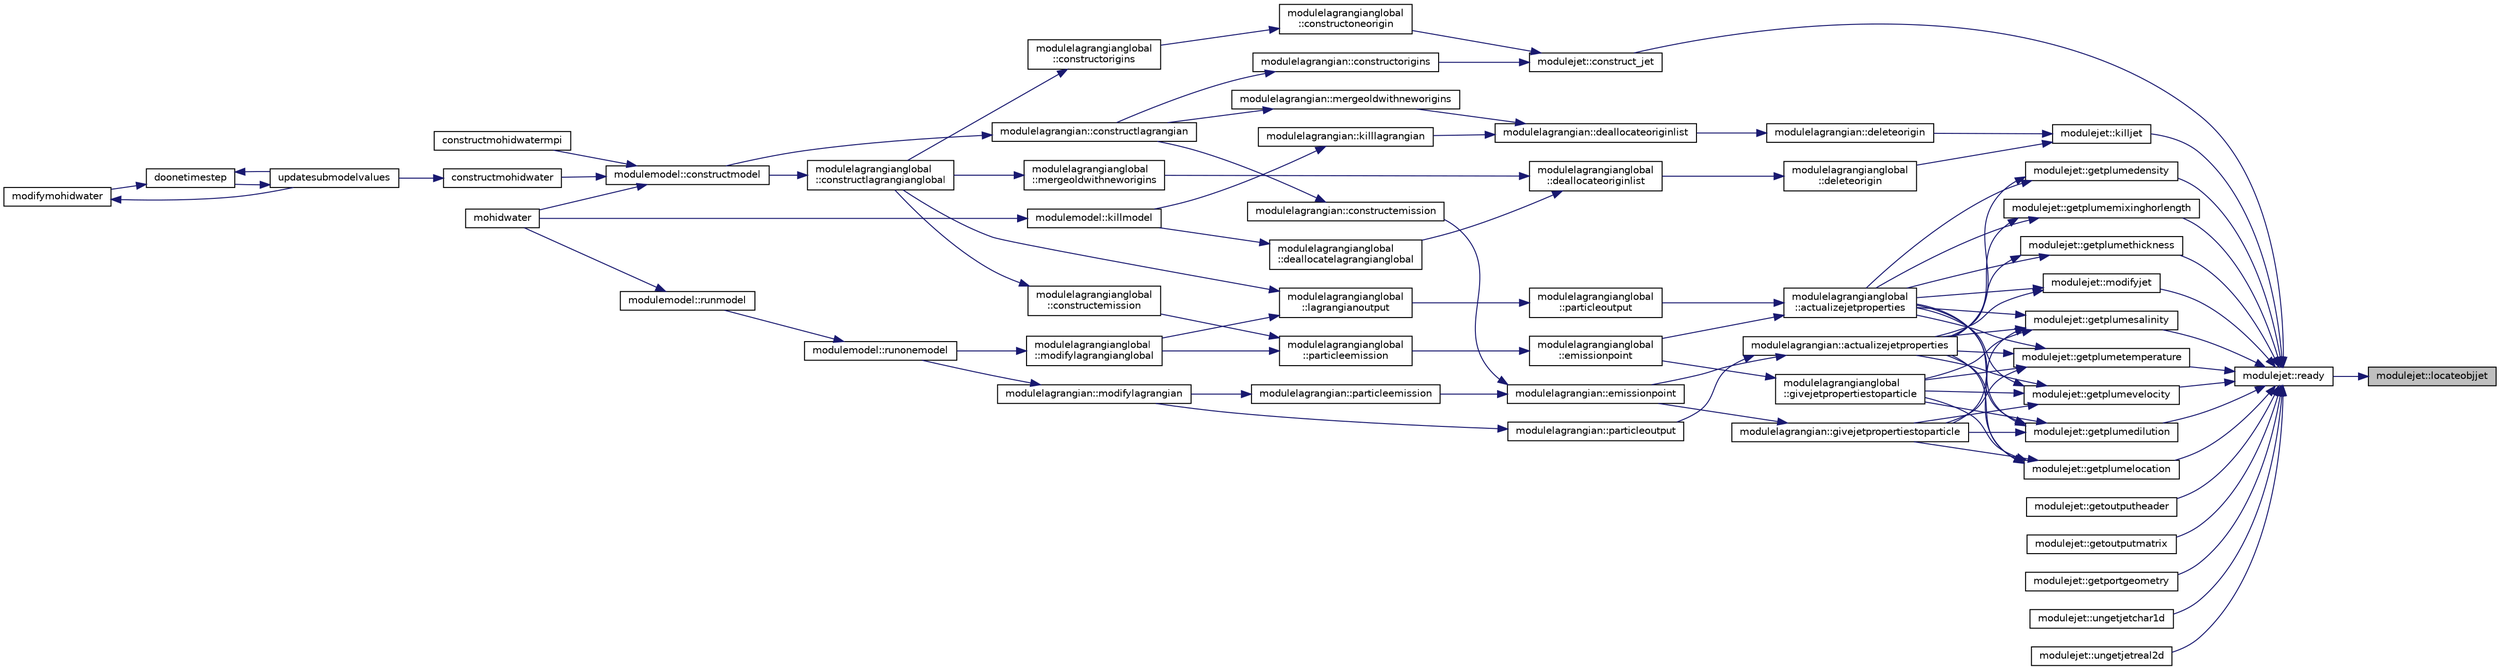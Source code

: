 digraph "modulejet::locateobjjet"
{
 // LATEX_PDF_SIZE
  edge [fontname="Helvetica",fontsize="10",labelfontname="Helvetica",labelfontsize="10"];
  node [fontname="Helvetica",fontsize="10",shape=record];
  rankdir="RL";
  Node1 [label="modulejet::locateobjjet",height=0.2,width=0.4,color="black", fillcolor="grey75", style="filled", fontcolor="black",tooltip=" "];
  Node1 -> Node2 [dir="back",color="midnightblue",fontsize="10",style="solid"];
  Node2 [label="modulejet::ready",height=0.2,width=0.4,color="black", fillcolor="white", style="filled",URL="$namespacemodulejet.html#a08cf17884b67eb6e393c3f7553f6398f",tooltip=" "];
  Node2 -> Node3 [dir="back",color="midnightblue",fontsize="10",style="solid"];
  Node3 [label="modulejet::construct_jet",height=0.2,width=0.4,color="black", fillcolor="white", style="filled",URL="$namespacemodulejet.html#a62e934340e7802fddd09c6c14676471d",tooltip=" "];
  Node3 -> Node4 [dir="back",color="midnightblue",fontsize="10",style="solid"];
  Node4 [label="modulelagrangianglobal\l::constructoneorigin",height=0.2,width=0.4,color="black", fillcolor="white", style="filled",URL="$namespacemodulelagrangianglobal.html#a13e19af68aa547fbcd1d97158976b7ef",tooltip=" "];
  Node4 -> Node5 [dir="back",color="midnightblue",fontsize="10",style="solid"];
  Node5 [label="modulelagrangianglobal\l::constructorigins",height=0.2,width=0.4,color="black", fillcolor="white", style="filled",URL="$namespacemodulelagrangianglobal.html#a18659553d3e4f0917dd7bc0bcdb6d109",tooltip=" "];
  Node5 -> Node6 [dir="back",color="midnightblue",fontsize="10",style="solid"];
  Node6 [label="modulelagrangianglobal\l::constructlagrangianglobal",height=0.2,width=0.4,color="black", fillcolor="white", style="filled",URL="$namespacemodulelagrangianglobal.html#afd673a84ee97dfdff69d0e0f3a7ea3ef",tooltip=" "];
  Node6 -> Node7 [dir="back",color="midnightblue",fontsize="10",style="solid"];
  Node7 [label="modulemodel::constructmodel",height=0.2,width=0.4,color="black", fillcolor="white", style="filled",URL="$namespacemodulemodel.html#abcddd2b6e97f110b0c5b3bb00f069570",tooltip=" "];
  Node7 -> Node8 [dir="back",color="midnightblue",fontsize="10",style="solid"];
  Node8 [label="constructmohidwater",height=0.2,width=0.4,color="black", fillcolor="white", style="filled",URL="$_main_8_f90.html#abc6cfc7bca3f0c4dda032a34b9690319",tooltip=" "];
  Node8 -> Node9 [dir="back",color="midnightblue",fontsize="10",style="solid"];
  Node9 [label="updatesubmodelvalues",height=0.2,width=0.4,color="black", fillcolor="white", style="filled",URL="$_main_8_f90.html#a4c5ecbd810307fa557d4b4e6719c7fd1",tooltip=" "];
  Node9 -> Node10 [dir="back",color="midnightblue",fontsize="10",style="solid"];
  Node10 [label="doonetimestep",height=0.2,width=0.4,color="black", fillcolor="white", style="filled",URL="$_main_8_f90.html#a5a877f32d8c35a58c7bd824a65b07dba",tooltip=" "];
  Node10 -> Node11 [dir="back",color="midnightblue",fontsize="10",style="solid"];
  Node11 [label="modifymohidwater",height=0.2,width=0.4,color="black", fillcolor="white", style="filled",URL="$_main_8_f90.html#a98b6185e00bdaa093569c6645482e68b",tooltip=" "];
  Node11 -> Node9 [dir="back",color="midnightblue",fontsize="10",style="solid"];
  Node10 -> Node9 [dir="back",color="midnightblue",fontsize="10",style="solid"];
  Node7 -> Node12 [dir="back",color="midnightblue",fontsize="10",style="solid"];
  Node12 [label="constructmohidwatermpi",height=0.2,width=0.4,color="black", fillcolor="white", style="filled",URL="$_main_8_f90.html#a364d1a7b4621ef3a56c71daf2af5147e",tooltip=" "];
  Node7 -> Node13 [dir="back",color="midnightblue",fontsize="10",style="solid"];
  Node13 [label="mohidwater",height=0.2,width=0.4,color="black", fillcolor="white", style="filled",URL="$_main_8_f90.html#a22cacab418d9e36dcaa8c3aef44b4185",tooltip=" "];
  Node3 -> Node14 [dir="back",color="midnightblue",fontsize="10",style="solid"];
  Node14 [label="modulelagrangian::constructorigins",height=0.2,width=0.4,color="black", fillcolor="white", style="filled",URL="$namespacemodulelagrangian.html#a18d4f1108b3f7cc2ab468c5271bc2a42",tooltip=" "];
  Node14 -> Node15 [dir="back",color="midnightblue",fontsize="10",style="solid"];
  Node15 [label="modulelagrangian::constructlagrangian",height=0.2,width=0.4,color="black", fillcolor="white", style="filled",URL="$namespacemodulelagrangian.html#ad766e71e7390a14dd30513d8ec8ca115",tooltip=" "];
  Node15 -> Node7 [dir="back",color="midnightblue",fontsize="10",style="solid"];
  Node2 -> Node16 [dir="back",color="midnightblue",fontsize="10",style="solid"];
  Node16 [label="modulejet::getoutputheader",height=0.2,width=0.4,color="black", fillcolor="white", style="filled",URL="$namespacemodulejet.html#af33eb9ee692e4270d09338bd74aa8851",tooltip=" "];
  Node2 -> Node17 [dir="back",color="midnightblue",fontsize="10",style="solid"];
  Node17 [label="modulejet::getoutputmatrix",height=0.2,width=0.4,color="black", fillcolor="white", style="filled",URL="$namespacemodulejet.html#a81ee4e71d54b53e9b3ab94bb817d66e8",tooltip=" "];
  Node2 -> Node18 [dir="back",color="midnightblue",fontsize="10",style="solid"];
  Node18 [label="modulejet::getplumedensity",height=0.2,width=0.4,color="black", fillcolor="white", style="filled",URL="$namespacemodulejet.html#aace5b51fdfea28b29ddf40d44b7805b4",tooltip=" "];
  Node18 -> Node19 [dir="back",color="midnightblue",fontsize="10",style="solid"];
  Node19 [label="modulelagrangian::actualizejetproperties",height=0.2,width=0.4,color="black", fillcolor="white", style="filled",URL="$namespacemodulelagrangian.html#a10887a715db0d544ed022e6dc66acdb2",tooltip=" "];
  Node19 -> Node20 [dir="back",color="midnightblue",fontsize="10",style="solid"];
  Node20 [label="modulelagrangian::emissionpoint",height=0.2,width=0.4,color="black", fillcolor="white", style="filled",URL="$namespacemodulelagrangian.html#a2c2297af310e54bf92d0a22b49d375ca",tooltip=" "];
  Node20 -> Node21 [dir="back",color="midnightblue",fontsize="10",style="solid"];
  Node21 [label="modulelagrangian::constructemission",height=0.2,width=0.4,color="black", fillcolor="white", style="filled",URL="$namespacemodulelagrangian.html#ac0e529585f9aa6d77944f42eec49c399",tooltip=" "];
  Node21 -> Node15 [dir="back",color="midnightblue",fontsize="10",style="solid"];
  Node20 -> Node22 [dir="back",color="midnightblue",fontsize="10",style="solid"];
  Node22 [label="modulelagrangian::particleemission",height=0.2,width=0.4,color="black", fillcolor="white", style="filled",URL="$namespacemodulelagrangian.html#a529648b66afb4cc44ecf46c2557c0c35",tooltip=" "];
  Node22 -> Node23 [dir="back",color="midnightblue",fontsize="10",style="solid"];
  Node23 [label="modulelagrangian::modifylagrangian",height=0.2,width=0.4,color="black", fillcolor="white", style="filled",URL="$namespacemodulelagrangian.html#a1097f962a7a848d12f7f3036993f7b93",tooltip=" "];
  Node23 -> Node24 [dir="back",color="midnightblue",fontsize="10",style="solid"];
  Node24 [label="modulemodel::runonemodel",height=0.2,width=0.4,color="black", fillcolor="white", style="filled",URL="$namespacemodulemodel.html#ab22d85061a595a03c83c11766cba5587",tooltip=" "];
  Node24 -> Node25 [dir="back",color="midnightblue",fontsize="10",style="solid"];
  Node25 [label="modulemodel::runmodel",height=0.2,width=0.4,color="black", fillcolor="white", style="filled",URL="$namespacemodulemodel.html#a16a07d5b28a4877790acec46aed111b6",tooltip=" "];
  Node25 -> Node13 [dir="back",color="midnightblue",fontsize="10",style="solid"];
  Node19 -> Node26 [dir="back",color="midnightblue",fontsize="10",style="solid"];
  Node26 [label="modulelagrangian::particleoutput",height=0.2,width=0.4,color="black", fillcolor="white", style="filled",URL="$namespacemodulelagrangian.html#aa775be66f039a949bf0d897457b63cab",tooltip=" "];
  Node26 -> Node23 [dir="back",color="midnightblue",fontsize="10",style="solid"];
  Node18 -> Node27 [dir="back",color="midnightblue",fontsize="10",style="solid"];
  Node27 [label="modulelagrangianglobal\l::actualizejetproperties",height=0.2,width=0.4,color="black", fillcolor="white", style="filled",URL="$namespacemodulelagrangianglobal.html#a26ef74f75ff18c16e01e326e85d7920c",tooltip=" "];
  Node27 -> Node28 [dir="back",color="midnightblue",fontsize="10",style="solid"];
  Node28 [label="modulelagrangianglobal\l::emissionpoint",height=0.2,width=0.4,color="black", fillcolor="white", style="filled",URL="$namespacemodulelagrangianglobal.html#a9d524fab1163e87ac878a520ae670bf9",tooltip=" "];
  Node28 -> Node29 [dir="back",color="midnightblue",fontsize="10",style="solid"];
  Node29 [label="modulelagrangianglobal\l::particleemission",height=0.2,width=0.4,color="black", fillcolor="white", style="filled",URL="$namespacemodulelagrangianglobal.html#ab8435882bf5630b41c65435698454d30",tooltip=" "];
  Node29 -> Node30 [dir="back",color="midnightblue",fontsize="10",style="solid"];
  Node30 [label="modulelagrangianglobal\l::constructemission",height=0.2,width=0.4,color="black", fillcolor="white", style="filled",URL="$namespacemodulelagrangianglobal.html#a19776a2b14eca267eac2af7e53ce5c77",tooltip=" "];
  Node30 -> Node6 [dir="back",color="midnightblue",fontsize="10",style="solid"];
  Node29 -> Node31 [dir="back",color="midnightblue",fontsize="10",style="solid"];
  Node31 [label="modulelagrangianglobal\l::modifylagrangianglobal",height=0.2,width=0.4,color="black", fillcolor="white", style="filled",URL="$namespacemodulelagrangianglobal.html#a658b1fd9232553dc9130f4f03e93e4c1",tooltip=" "];
  Node31 -> Node24 [dir="back",color="midnightblue",fontsize="10",style="solid"];
  Node27 -> Node32 [dir="back",color="midnightblue",fontsize="10",style="solid"];
  Node32 [label="modulelagrangianglobal\l::particleoutput",height=0.2,width=0.4,color="black", fillcolor="white", style="filled",URL="$namespacemodulelagrangianglobal.html#af6d6a080c97a72125b4959aa01edffd8",tooltip=" "];
  Node32 -> Node33 [dir="back",color="midnightblue",fontsize="10",style="solid"];
  Node33 [label="modulelagrangianglobal\l::lagrangianoutput",height=0.2,width=0.4,color="black", fillcolor="white", style="filled",URL="$namespacemodulelagrangianglobal.html#a3e9da0dad79c6c6965b34c4f0d9232a0",tooltip=" "];
  Node33 -> Node6 [dir="back",color="midnightblue",fontsize="10",style="solid"];
  Node33 -> Node31 [dir="back",color="midnightblue",fontsize="10",style="solid"];
  Node2 -> Node34 [dir="back",color="midnightblue",fontsize="10",style="solid"];
  Node34 [label="modulejet::getplumedilution",height=0.2,width=0.4,color="black", fillcolor="white", style="filled",URL="$namespacemodulejet.html#a5bd04e69691ddf86217eae82701cb7ea",tooltip=" "];
  Node34 -> Node19 [dir="back",color="midnightblue",fontsize="10",style="solid"];
  Node34 -> Node27 [dir="back",color="midnightblue",fontsize="10",style="solid"];
  Node34 -> Node35 [dir="back",color="midnightblue",fontsize="10",style="solid"];
  Node35 [label="modulelagrangian::givejetpropertiestoparticle",height=0.2,width=0.4,color="black", fillcolor="white", style="filled",URL="$namespacemodulelagrangian.html#a71c61c30f1e91a2e99d88358b92559eb",tooltip=" "];
  Node35 -> Node20 [dir="back",color="midnightblue",fontsize="10",style="solid"];
  Node34 -> Node36 [dir="back",color="midnightblue",fontsize="10",style="solid"];
  Node36 [label="modulelagrangianglobal\l::givejetpropertiestoparticle",height=0.2,width=0.4,color="black", fillcolor="white", style="filled",URL="$namespacemodulelagrangianglobal.html#a24724892759ef0c6bdbe24cb1ecfd00b",tooltip=" "];
  Node36 -> Node28 [dir="back",color="midnightblue",fontsize="10",style="solid"];
  Node2 -> Node37 [dir="back",color="midnightblue",fontsize="10",style="solid"];
  Node37 [label="modulejet::getplumelocation",height=0.2,width=0.4,color="black", fillcolor="white", style="filled",URL="$namespacemodulejet.html#a864a38eff68cbab56308586d389f202b",tooltip=" "];
  Node37 -> Node19 [dir="back",color="midnightblue",fontsize="10",style="solid"];
  Node37 -> Node27 [dir="back",color="midnightblue",fontsize="10",style="solid"];
  Node37 -> Node35 [dir="back",color="midnightblue",fontsize="10",style="solid"];
  Node37 -> Node36 [dir="back",color="midnightblue",fontsize="10",style="solid"];
  Node2 -> Node38 [dir="back",color="midnightblue",fontsize="10",style="solid"];
  Node38 [label="modulejet::getplumemixinghorlength",height=0.2,width=0.4,color="black", fillcolor="white", style="filled",URL="$namespacemodulejet.html#a105341ffdec09f8266a68d6db9beba7f",tooltip=" "];
  Node38 -> Node19 [dir="back",color="midnightblue",fontsize="10",style="solid"];
  Node38 -> Node27 [dir="back",color="midnightblue",fontsize="10",style="solid"];
  Node2 -> Node39 [dir="back",color="midnightblue",fontsize="10",style="solid"];
  Node39 [label="modulejet::getplumesalinity",height=0.2,width=0.4,color="black", fillcolor="white", style="filled",URL="$namespacemodulejet.html#a6a3b06a4b31a48d3feabf8b545a6e8b2",tooltip=" "];
  Node39 -> Node19 [dir="back",color="midnightblue",fontsize="10",style="solid"];
  Node39 -> Node27 [dir="back",color="midnightblue",fontsize="10",style="solid"];
  Node39 -> Node35 [dir="back",color="midnightblue",fontsize="10",style="solid"];
  Node39 -> Node36 [dir="back",color="midnightblue",fontsize="10",style="solid"];
  Node2 -> Node40 [dir="back",color="midnightblue",fontsize="10",style="solid"];
  Node40 [label="modulejet::getplumetemperature",height=0.2,width=0.4,color="black", fillcolor="white", style="filled",URL="$namespacemodulejet.html#aa64ddb0bd7c80f966b8ec54eb9a36c7c",tooltip=" "];
  Node40 -> Node19 [dir="back",color="midnightblue",fontsize="10",style="solid"];
  Node40 -> Node27 [dir="back",color="midnightblue",fontsize="10",style="solid"];
  Node40 -> Node35 [dir="back",color="midnightblue",fontsize="10",style="solid"];
  Node40 -> Node36 [dir="back",color="midnightblue",fontsize="10",style="solid"];
  Node2 -> Node41 [dir="back",color="midnightblue",fontsize="10",style="solid"];
  Node41 [label="modulejet::getplumethickness",height=0.2,width=0.4,color="black", fillcolor="white", style="filled",URL="$namespacemodulejet.html#a50ced2ba527ab243cd3228d18867695d",tooltip=" "];
  Node41 -> Node19 [dir="back",color="midnightblue",fontsize="10",style="solid"];
  Node41 -> Node27 [dir="back",color="midnightblue",fontsize="10",style="solid"];
  Node2 -> Node42 [dir="back",color="midnightblue",fontsize="10",style="solid"];
  Node42 [label="modulejet::getplumevelocity",height=0.2,width=0.4,color="black", fillcolor="white", style="filled",URL="$namespacemodulejet.html#ab7e7ab36f584f4edd9e7f7835d1e0cee",tooltip=" "];
  Node42 -> Node19 [dir="back",color="midnightblue",fontsize="10",style="solid"];
  Node42 -> Node27 [dir="back",color="midnightblue",fontsize="10",style="solid"];
  Node42 -> Node35 [dir="back",color="midnightblue",fontsize="10",style="solid"];
  Node42 -> Node36 [dir="back",color="midnightblue",fontsize="10",style="solid"];
  Node2 -> Node43 [dir="back",color="midnightblue",fontsize="10",style="solid"];
  Node43 [label="modulejet::getportgeometry",height=0.2,width=0.4,color="black", fillcolor="white", style="filled",URL="$namespacemodulejet.html#adcc462c38759f6ba6caa1b8f33479fa8",tooltip=" "];
  Node2 -> Node44 [dir="back",color="midnightblue",fontsize="10",style="solid"];
  Node44 [label="modulejet::killjet",height=0.2,width=0.4,color="black", fillcolor="white", style="filled",URL="$namespacemodulejet.html#a98749a91e325a4b4041aa46d5abfde4e",tooltip=" "];
  Node44 -> Node45 [dir="back",color="midnightblue",fontsize="10",style="solid"];
  Node45 [label="modulelagrangian::deleteorigin",height=0.2,width=0.4,color="black", fillcolor="white", style="filled",URL="$namespacemodulelagrangian.html#a29d4dbfc02fe16a5c49ac6fac8d3e427",tooltip=" "];
  Node45 -> Node46 [dir="back",color="midnightblue",fontsize="10",style="solid"];
  Node46 [label="modulelagrangian::deallocateoriginlist",height=0.2,width=0.4,color="black", fillcolor="white", style="filled",URL="$namespacemodulelagrangian.html#a3f11dfb687cee81738d6fd8944750d72",tooltip=" "];
  Node46 -> Node47 [dir="back",color="midnightblue",fontsize="10",style="solid"];
  Node47 [label="modulelagrangian::killlagrangian",height=0.2,width=0.4,color="black", fillcolor="white", style="filled",URL="$namespacemodulelagrangian.html#a18d99349731a3f837e18c16f49c3743f",tooltip=" "];
  Node47 -> Node48 [dir="back",color="midnightblue",fontsize="10",style="solid"];
  Node48 [label="modulemodel::killmodel",height=0.2,width=0.4,color="black", fillcolor="white", style="filled",URL="$namespacemodulemodel.html#a23647852257627fb606f6868bc295162",tooltip=" "];
  Node48 -> Node13 [dir="back",color="midnightblue",fontsize="10",style="solid"];
  Node46 -> Node49 [dir="back",color="midnightblue",fontsize="10",style="solid"];
  Node49 [label="modulelagrangian::mergeoldwithneworigins",height=0.2,width=0.4,color="black", fillcolor="white", style="filled",URL="$namespacemodulelagrangian.html#aec5a7d886f857814caf3bbd5957b5359",tooltip=" "];
  Node49 -> Node15 [dir="back",color="midnightblue",fontsize="10",style="solid"];
  Node44 -> Node50 [dir="back",color="midnightblue",fontsize="10",style="solid"];
  Node50 [label="modulelagrangianglobal\l::deleteorigin",height=0.2,width=0.4,color="black", fillcolor="white", style="filled",URL="$namespacemodulelagrangianglobal.html#a47b61d17a8d0a48abe9ccb2937d67a93",tooltip=" "];
  Node50 -> Node51 [dir="back",color="midnightblue",fontsize="10",style="solid"];
  Node51 [label="modulelagrangianglobal\l::deallocateoriginlist",height=0.2,width=0.4,color="black", fillcolor="white", style="filled",URL="$namespacemodulelagrangianglobal.html#a6e34918fa64284d7048a43df89293088",tooltip=" "];
  Node51 -> Node52 [dir="back",color="midnightblue",fontsize="10",style="solid"];
  Node52 [label="modulelagrangianglobal\l::deallocatelagrangianglobal",height=0.2,width=0.4,color="black", fillcolor="white", style="filled",URL="$namespacemodulelagrangianglobal.html#ad5b47824d7c52644996eed764c9ee9ae",tooltip=" "];
  Node52 -> Node48 [dir="back",color="midnightblue",fontsize="10",style="solid"];
  Node51 -> Node53 [dir="back",color="midnightblue",fontsize="10",style="solid"];
  Node53 [label="modulelagrangianglobal\l::mergeoldwithneworigins",height=0.2,width=0.4,color="black", fillcolor="white", style="filled",URL="$namespacemodulelagrangianglobal.html#a615ab3a1eadb5c6d09f9fe8642d2c59f",tooltip=" "];
  Node53 -> Node6 [dir="back",color="midnightblue",fontsize="10",style="solid"];
  Node2 -> Node54 [dir="back",color="midnightblue",fontsize="10",style="solid"];
  Node54 [label="modulejet::modifyjet",height=0.2,width=0.4,color="black", fillcolor="white", style="filled",URL="$namespacemodulejet.html#aabae5c457f7fe1dd3d3f540d56e94877",tooltip=" "];
  Node54 -> Node19 [dir="back",color="midnightblue",fontsize="10",style="solid"];
  Node54 -> Node27 [dir="back",color="midnightblue",fontsize="10",style="solid"];
  Node2 -> Node55 [dir="back",color="midnightblue",fontsize="10",style="solid"];
  Node55 [label="modulejet::ungetjetchar1d",height=0.2,width=0.4,color="black", fillcolor="white", style="filled",URL="$namespacemodulejet.html#aaa0ceb23e085072c0cf5693f217b27ea",tooltip=" "];
  Node2 -> Node56 [dir="back",color="midnightblue",fontsize="10",style="solid"];
  Node56 [label="modulejet::ungetjetreal2d",height=0.2,width=0.4,color="black", fillcolor="white", style="filled",URL="$namespacemodulejet.html#a3faa436f5c17dc03c594506d8e2e37ac",tooltip=" "];
}
